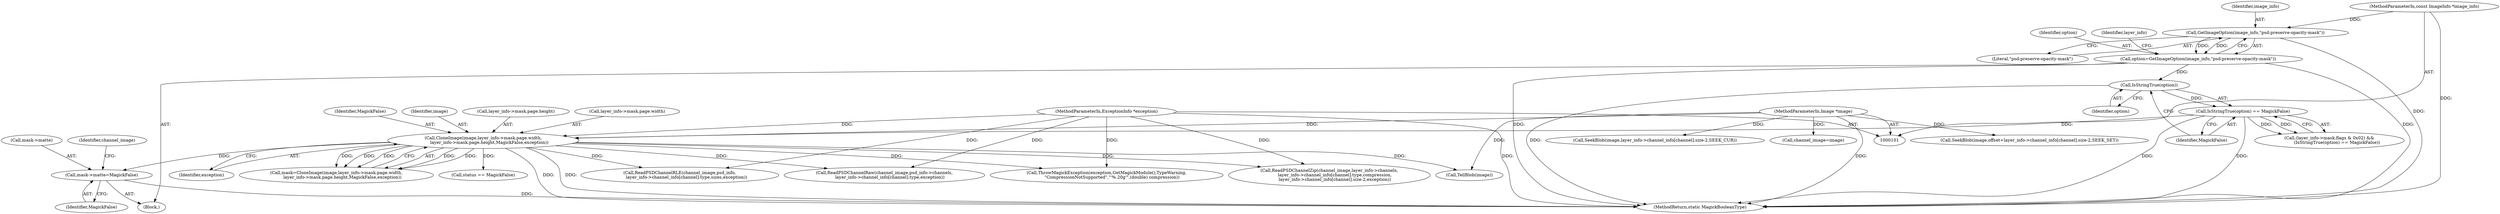 digraph "0_ImageMagick_7f2dc7a1afc067d0c89f12c82bcdec0445fb1b94@pointer" {
"1000207" [label="(Call,mask->matte=MagickFalse)"];
"1000189" [label="(Call,CloneImage(image,layer_info->mask.page.width,\n         layer_info->mask.page.height,MagickFalse,exception))"];
"1000102" [label="(MethodParameterIn,Image *image)"];
"1000168" [label="(Call,IsStringTrue(option) == MagickFalse)"];
"1000169" [label="(Call,IsStringTrue(option))"];
"1000135" [label="(Call,option=GetImageOption(image_info,\"psd:preserve-opacity-mask\"))"];
"1000137" [label="(Call,GetImageOption(image_info,\"psd:preserve-opacity-mask\"))"];
"1000103" [label="(MethodParameterIn,const ImageInfo *image_info)"];
"1000108" [label="(MethodParameterIn,ExceptionInfo *exception)"];
"1000205" [label="(Identifier,MagickFalse)"];
"1000168" [label="(Call,IsStringTrue(option) == MagickFalse)"];
"1000135" [label="(Call,option=GetImageOption(image_info,\"psd:preserve-opacity-mask\"))"];
"1000189" [label="(Call,CloneImage(image,layer_info->mask.page.width,\n         layer_info->mask.page.height,MagickFalse,exception))"];
"1000228" [label="(Call,ReadPSDChannelRaw(channel_image,psd_info->channels,\n        layer_info->channel_info[channel].type,exception))"];
"1000138" [label="(Identifier,image_info)"];
"1000190" [label="(Identifier,image)"];
"1000217" [label="(Call,TellBlob(image))"];
"1000369" [label="(MethodReturn,static MagickBooleanType)"];
"1000208" [label="(Call,mask->matte)"];
"1000169" [label="(Call,IsStringTrue(option))"];
"1000342" [label="(Call,status == MagickFalse)"];
"1000211" [label="(Identifier,MagickFalse)"];
"1000327" [label="(Call,SeekBlob(image,offset+layer_info->channel_info[channel].size-2,SEEK_SET))"];
"1000139" [label="(Literal,\"psd:preserve-opacity-mask\")"];
"1000108" [label="(MethodParameterIn,ExceptionInfo *exception)"];
"1000206" [label="(Identifier,exception)"];
"1000171" [label="(Identifier,MagickFalse)"];
"1000170" [label="(Identifier,option)"];
"1000317" [label="(Call,ThrowMagickException(exception,GetMagickModule(),TypeWarning,\n        \"CompressionNotSupported\",\"'%.20g'\",(double) compression))"];
"1000187" [label="(Call,mask=CloneImage(image,layer_info->mask.page.width,\n         layer_info->mask.page.height,MagickFalse,exception))"];
"1000213" [label="(Identifier,channel_image)"];
"1000267" [label="(Call,ReadPSDChannelRLE(channel_image,psd_info,\n          layer_info->channel_info[channel].type,sizes,exception))"];
"1000290" [label="(Call,ReadPSDChannelZip(channel_image,layer_info->channels,\n        layer_info->channel_info[channel].type,compression,\n        layer_info->channel_info[channel].size-2,exception))"];
"1000160" [label="(Call,(layer_info->mask.flags & 0x02) &&\n           (IsStringTrue(option) == MagickFalse))"];
"1000137" [label="(Call,GetImageOption(image_info,\"psd:preserve-opacity-mask\"))"];
"1000173" [label="(Call,SeekBlob(image,layer_info->channel_info[channel].size-2,SEEK_CUR))"];
"1000207" [label="(Call,mask->matte=MagickFalse)"];
"1000146" [label="(Identifier,layer_info)"];
"1000198" [label="(Call,layer_info->mask.page.height)"];
"1000114" [label="(Call,channel_image=image)"];
"1000133" [label="(Block,)"];
"1000191" [label="(Call,layer_info->mask.page.width)"];
"1000103" [label="(MethodParameterIn,const ImageInfo *image_info)"];
"1000136" [label="(Identifier,option)"];
"1000102" [label="(MethodParameterIn,Image *image)"];
"1000207" -> "1000133"  [label="AST: "];
"1000207" -> "1000211"  [label="CFG: "];
"1000208" -> "1000207"  [label="AST: "];
"1000211" -> "1000207"  [label="AST: "];
"1000213" -> "1000207"  [label="CFG: "];
"1000207" -> "1000369"  [label="DDG: "];
"1000189" -> "1000207"  [label="DDG: "];
"1000189" -> "1000187"  [label="AST: "];
"1000189" -> "1000206"  [label="CFG: "];
"1000190" -> "1000189"  [label="AST: "];
"1000191" -> "1000189"  [label="AST: "];
"1000198" -> "1000189"  [label="AST: "];
"1000205" -> "1000189"  [label="AST: "];
"1000206" -> "1000189"  [label="AST: "];
"1000187" -> "1000189"  [label="CFG: "];
"1000189" -> "1000369"  [label="DDG: "];
"1000189" -> "1000369"  [label="DDG: "];
"1000189" -> "1000187"  [label="DDG: "];
"1000189" -> "1000187"  [label="DDG: "];
"1000189" -> "1000187"  [label="DDG: "];
"1000189" -> "1000187"  [label="DDG: "];
"1000189" -> "1000187"  [label="DDG: "];
"1000102" -> "1000189"  [label="DDG: "];
"1000168" -> "1000189"  [label="DDG: "];
"1000108" -> "1000189"  [label="DDG: "];
"1000189" -> "1000217"  [label="DDG: "];
"1000189" -> "1000228"  [label="DDG: "];
"1000189" -> "1000267"  [label="DDG: "];
"1000189" -> "1000290"  [label="DDG: "];
"1000189" -> "1000317"  [label="DDG: "];
"1000189" -> "1000342"  [label="DDG: "];
"1000102" -> "1000101"  [label="AST: "];
"1000102" -> "1000369"  [label="DDG: "];
"1000102" -> "1000114"  [label="DDG: "];
"1000102" -> "1000173"  [label="DDG: "];
"1000102" -> "1000217"  [label="DDG: "];
"1000102" -> "1000327"  [label="DDG: "];
"1000168" -> "1000160"  [label="AST: "];
"1000168" -> "1000171"  [label="CFG: "];
"1000169" -> "1000168"  [label="AST: "];
"1000171" -> "1000168"  [label="AST: "];
"1000160" -> "1000168"  [label="CFG: "];
"1000168" -> "1000369"  [label="DDG: "];
"1000168" -> "1000369"  [label="DDG: "];
"1000168" -> "1000160"  [label="DDG: "];
"1000168" -> "1000160"  [label="DDG: "];
"1000169" -> "1000168"  [label="DDG: "];
"1000169" -> "1000170"  [label="CFG: "];
"1000170" -> "1000169"  [label="AST: "];
"1000171" -> "1000169"  [label="CFG: "];
"1000169" -> "1000369"  [label="DDG: "];
"1000135" -> "1000169"  [label="DDG: "];
"1000135" -> "1000133"  [label="AST: "];
"1000135" -> "1000137"  [label="CFG: "];
"1000136" -> "1000135"  [label="AST: "];
"1000137" -> "1000135"  [label="AST: "];
"1000146" -> "1000135"  [label="CFG: "];
"1000135" -> "1000369"  [label="DDG: "];
"1000135" -> "1000369"  [label="DDG: "];
"1000137" -> "1000135"  [label="DDG: "];
"1000137" -> "1000135"  [label="DDG: "];
"1000137" -> "1000139"  [label="CFG: "];
"1000138" -> "1000137"  [label="AST: "];
"1000139" -> "1000137"  [label="AST: "];
"1000137" -> "1000369"  [label="DDG: "];
"1000103" -> "1000137"  [label="DDG: "];
"1000103" -> "1000101"  [label="AST: "];
"1000103" -> "1000369"  [label="DDG: "];
"1000108" -> "1000101"  [label="AST: "];
"1000108" -> "1000369"  [label="DDG: "];
"1000108" -> "1000228"  [label="DDG: "];
"1000108" -> "1000267"  [label="DDG: "];
"1000108" -> "1000290"  [label="DDG: "];
"1000108" -> "1000317"  [label="DDG: "];
}
